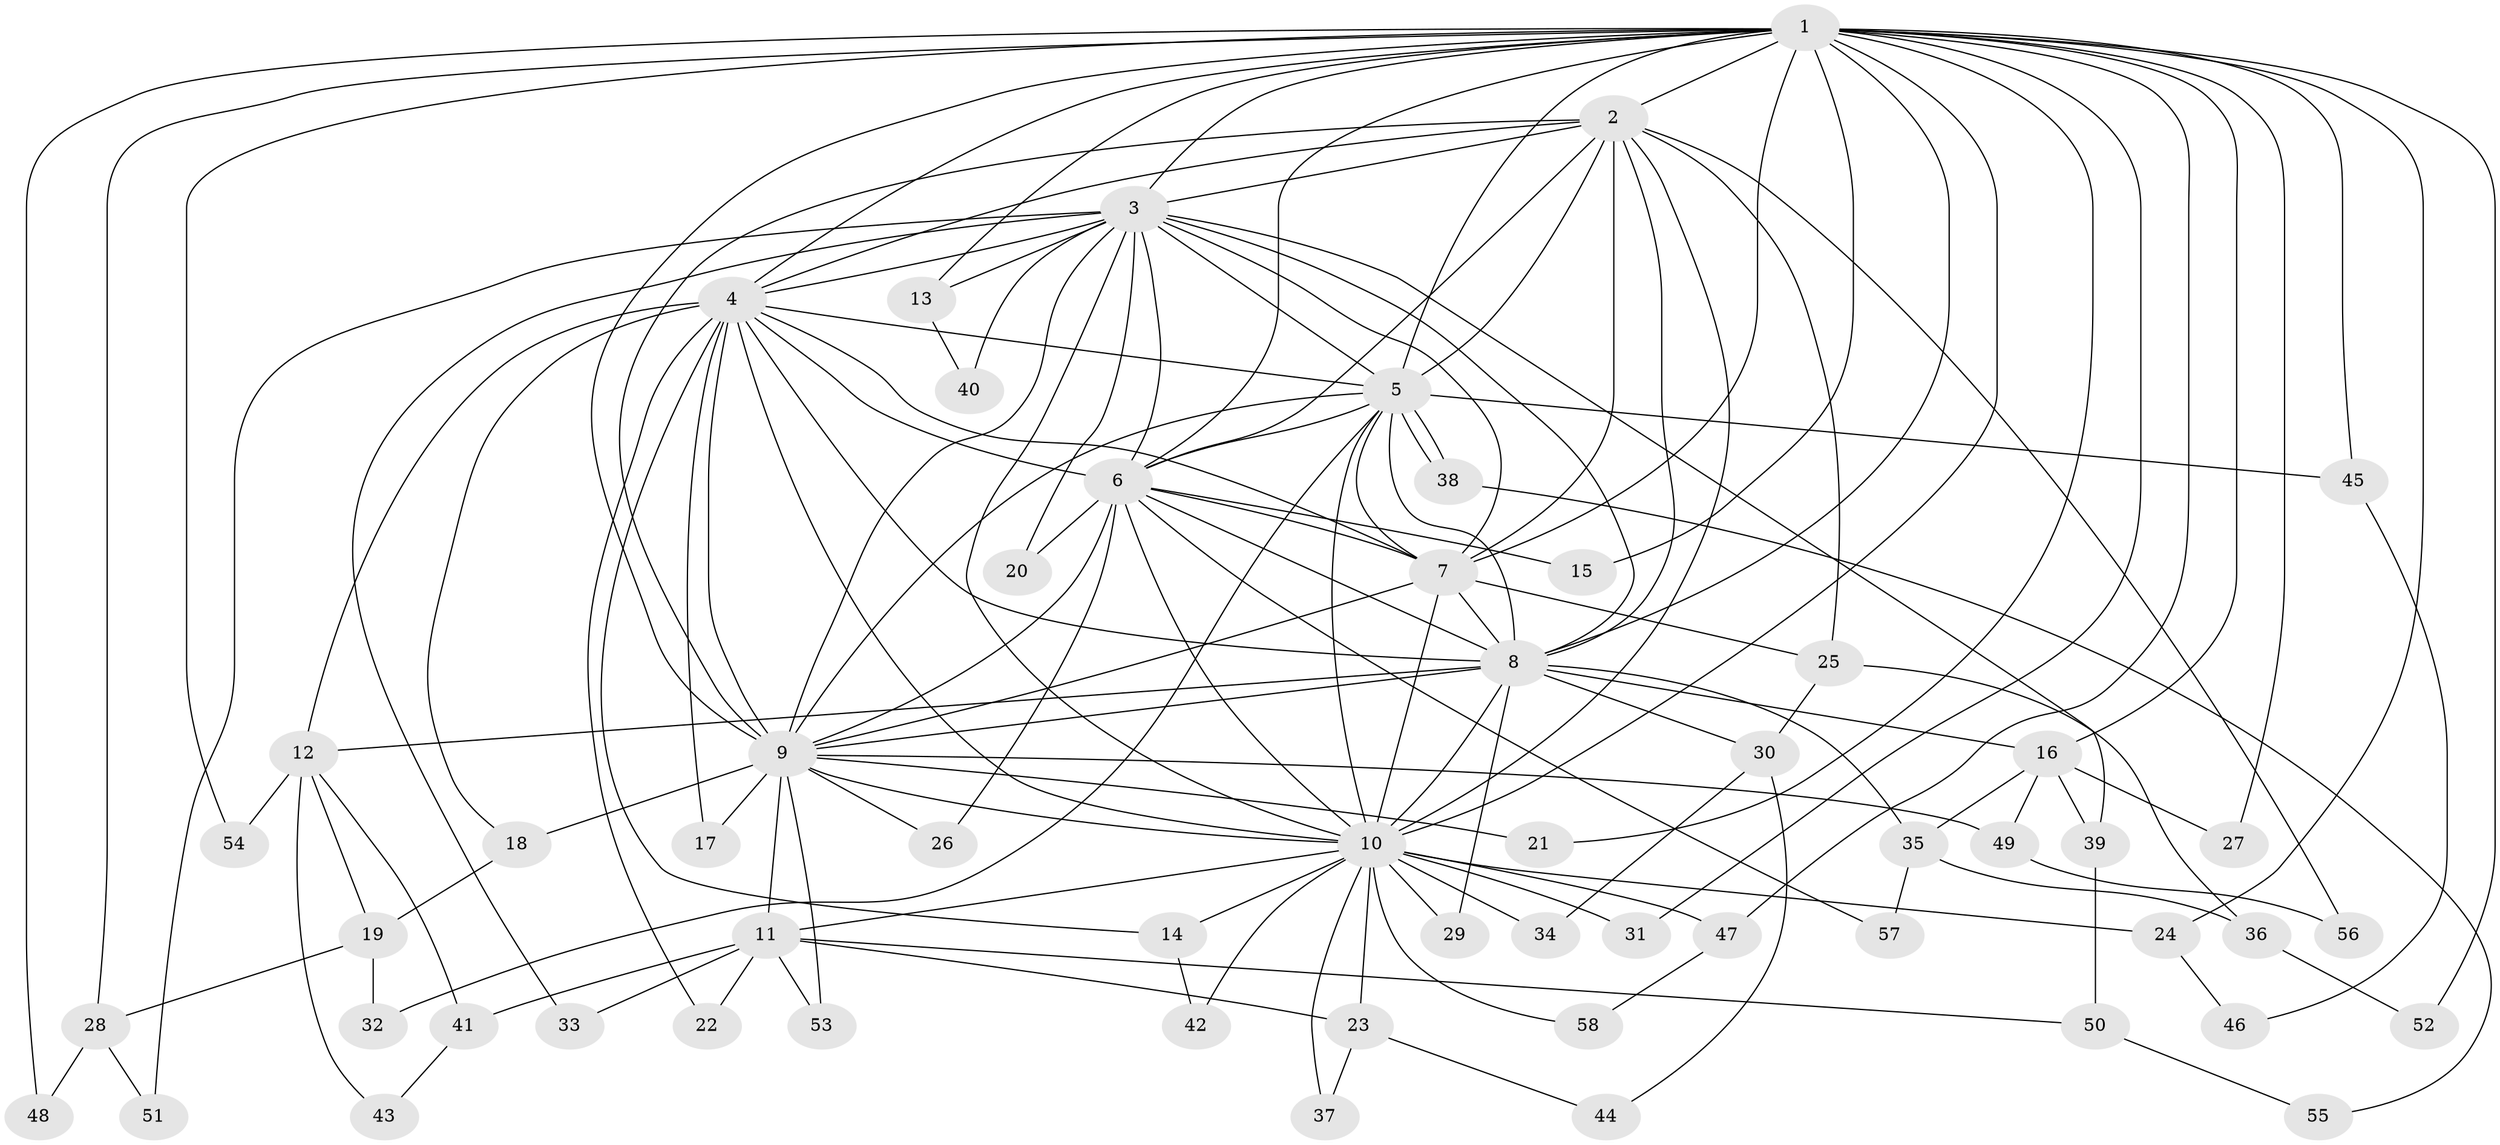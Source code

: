 // coarse degree distribution, {22: 0.02564102564102564, 9: 0.05128205128205128, 12: 0.07692307692307693, 11: 0.02564102564102564, 10: 0.02564102564102564, 16: 0.02564102564102564, 15: 0.02564102564102564, 5: 0.05128205128205128, 2: 0.38461538461538464, 1: 0.05128205128205128, 3: 0.15384615384615385, 4: 0.10256410256410256}
// Generated by graph-tools (version 1.1) at 2025/51/02/27/25 19:51:46]
// undirected, 58 vertices, 141 edges
graph export_dot {
graph [start="1"]
  node [color=gray90,style=filled];
  1;
  2;
  3;
  4;
  5;
  6;
  7;
  8;
  9;
  10;
  11;
  12;
  13;
  14;
  15;
  16;
  17;
  18;
  19;
  20;
  21;
  22;
  23;
  24;
  25;
  26;
  27;
  28;
  29;
  30;
  31;
  32;
  33;
  34;
  35;
  36;
  37;
  38;
  39;
  40;
  41;
  42;
  43;
  44;
  45;
  46;
  47;
  48;
  49;
  50;
  51;
  52;
  53;
  54;
  55;
  56;
  57;
  58;
  1 -- 2;
  1 -- 3;
  1 -- 4;
  1 -- 5;
  1 -- 6;
  1 -- 7;
  1 -- 8;
  1 -- 9;
  1 -- 10;
  1 -- 13;
  1 -- 15;
  1 -- 16;
  1 -- 21;
  1 -- 24;
  1 -- 27;
  1 -- 28;
  1 -- 31;
  1 -- 45;
  1 -- 47;
  1 -- 48;
  1 -- 52;
  1 -- 54;
  2 -- 3;
  2 -- 4;
  2 -- 5;
  2 -- 6;
  2 -- 7;
  2 -- 8;
  2 -- 9;
  2 -- 10;
  2 -- 25;
  2 -- 56;
  3 -- 4;
  3 -- 5;
  3 -- 6;
  3 -- 7;
  3 -- 8;
  3 -- 9;
  3 -- 10;
  3 -- 13;
  3 -- 20;
  3 -- 33;
  3 -- 39;
  3 -- 40;
  3 -- 51;
  4 -- 5;
  4 -- 6;
  4 -- 7;
  4 -- 8;
  4 -- 9;
  4 -- 10;
  4 -- 12;
  4 -- 14;
  4 -- 17;
  4 -- 18;
  4 -- 22;
  5 -- 6;
  5 -- 7;
  5 -- 8;
  5 -- 9;
  5 -- 10;
  5 -- 32;
  5 -- 38;
  5 -- 38;
  5 -- 45;
  6 -- 7;
  6 -- 8;
  6 -- 9;
  6 -- 10;
  6 -- 15;
  6 -- 20;
  6 -- 26;
  6 -- 57;
  7 -- 8;
  7 -- 9;
  7 -- 10;
  7 -- 25;
  8 -- 9;
  8 -- 10;
  8 -- 12;
  8 -- 16;
  8 -- 29;
  8 -- 30;
  8 -- 35;
  9 -- 10;
  9 -- 11;
  9 -- 17;
  9 -- 18;
  9 -- 21;
  9 -- 26;
  9 -- 49;
  9 -- 53;
  10 -- 11;
  10 -- 14;
  10 -- 23;
  10 -- 24;
  10 -- 29;
  10 -- 31;
  10 -- 34;
  10 -- 37;
  10 -- 42;
  10 -- 47;
  10 -- 58;
  11 -- 22;
  11 -- 23;
  11 -- 33;
  11 -- 41;
  11 -- 50;
  11 -- 53;
  12 -- 19;
  12 -- 41;
  12 -- 43;
  12 -- 54;
  13 -- 40;
  14 -- 42;
  16 -- 27;
  16 -- 35;
  16 -- 39;
  16 -- 49;
  18 -- 19;
  19 -- 28;
  19 -- 32;
  23 -- 37;
  23 -- 44;
  24 -- 46;
  25 -- 30;
  25 -- 36;
  28 -- 48;
  28 -- 51;
  30 -- 34;
  30 -- 44;
  35 -- 36;
  35 -- 57;
  36 -- 52;
  38 -- 55;
  39 -- 50;
  41 -- 43;
  45 -- 46;
  47 -- 58;
  49 -- 56;
  50 -- 55;
}
